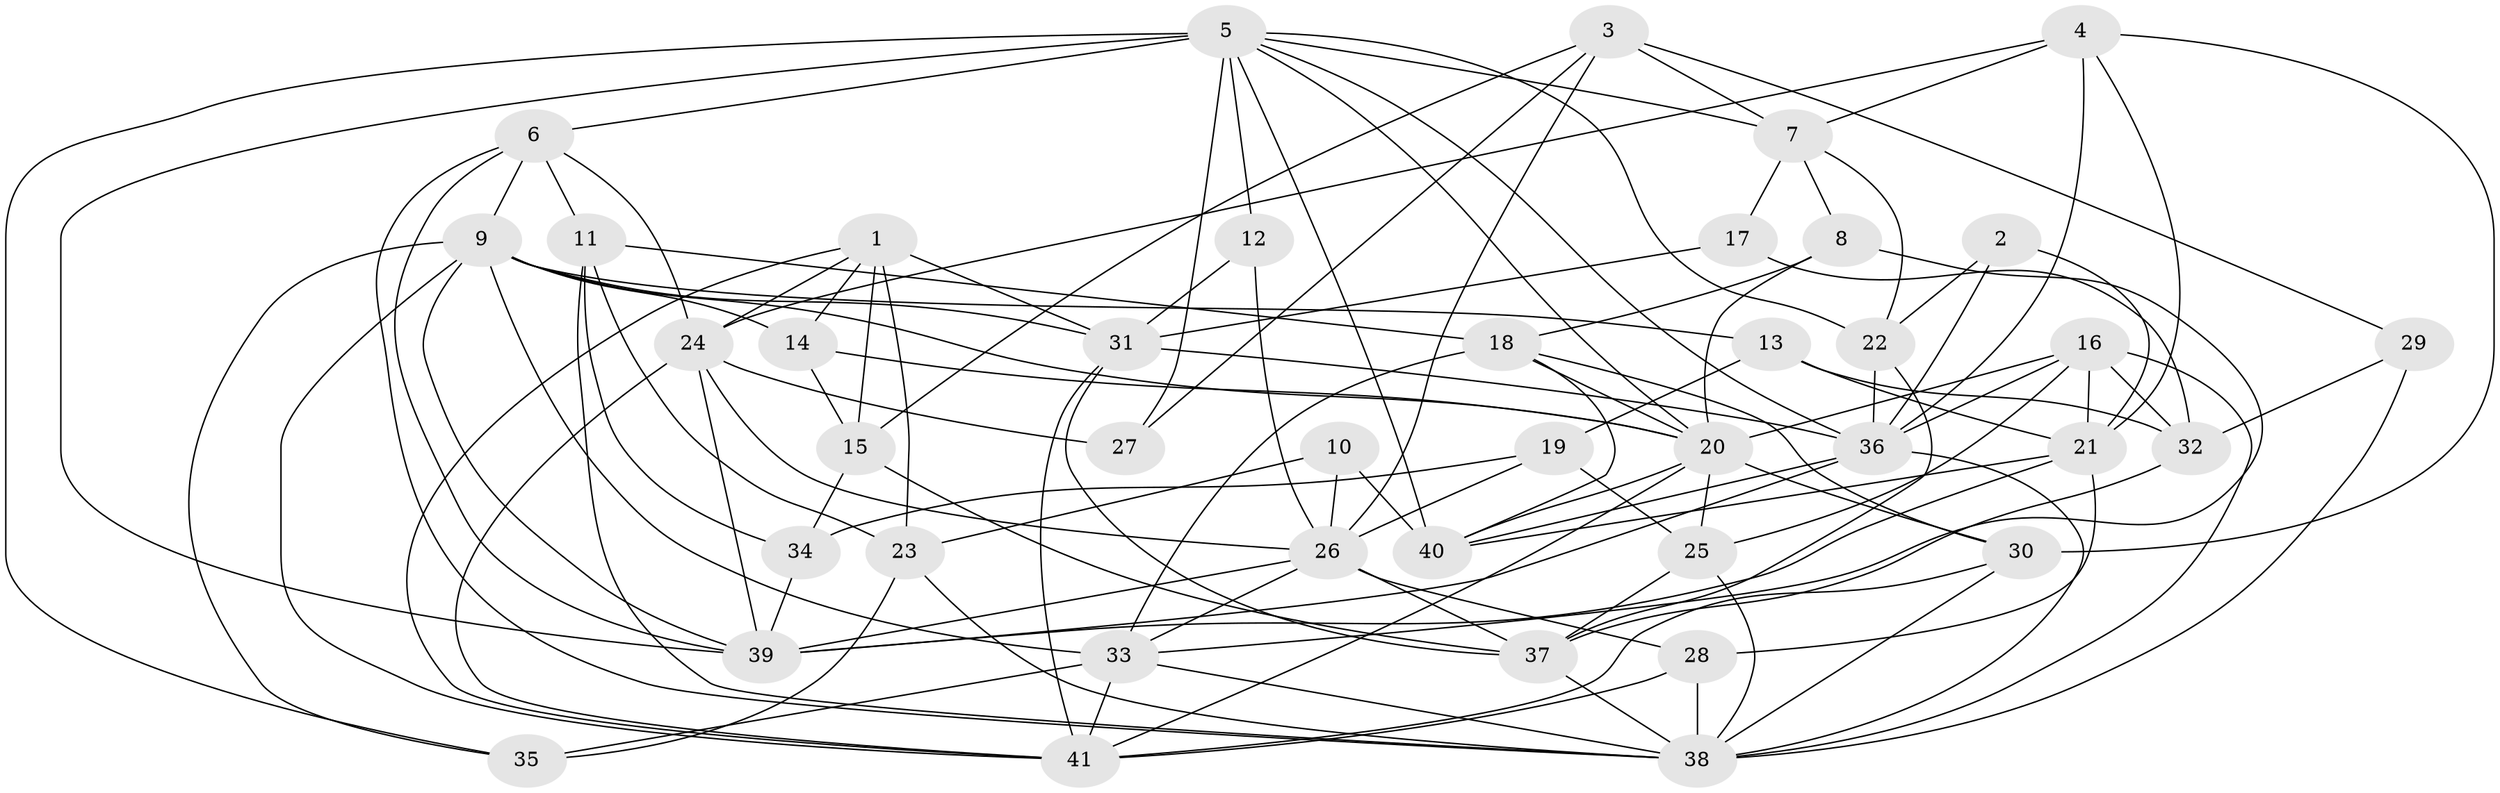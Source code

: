 // original degree distribution, {3: 0.2962962962962963, 5: 0.24691358024691357, 4: 0.20987654320987653, 6: 0.08641975308641975, 2: 0.12345679012345678, 7: 0.024691358024691357, 8: 0.012345679012345678}
// Generated by graph-tools (version 1.1) at 2025/50/03/09/25 03:50:08]
// undirected, 41 vertices, 118 edges
graph export_dot {
graph [start="1"]
  node [color=gray90,style=filled];
  1;
  2;
  3;
  4;
  5;
  6;
  7;
  8;
  9;
  10;
  11;
  12;
  13;
  14;
  15;
  16;
  17;
  18;
  19;
  20;
  21;
  22;
  23;
  24;
  25;
  26;
  27;
  28;
  29;
  30;
  31;
  32;
  33;
  34;
  35;
  36;
  37;
  38;
  39;
  40;
  41;
  1 -- 14 [weight=1.0];
  1 -- 15 [weight=2.0];
  1 -- 23 [weight=1.0];
  1 -- 24 [weight=1.0];
  1 -- 31 [weight=1.0];
  1 -- 41 [weight=1.0];
  2 -- 21 [weight=1.0];
  2 -- 22 [weight=1.0];
  2 -- 36 [weight=1.0];
  3 -- 7 [weight=1.0];
  3 -- 15 [weight=1.0];
  3 -- 26 [weight=1.0];
  3 -- 27 [weight=1.0];
  3 -- 29 [weight=1.0];
  4 -- 7 [weight=1.0];
  4 -- 21 [weight=1.0];
  4 -- 24 [weight=1.0];
  4 -- 30 [weight=1.0];
  4 -- 36 [weight=1.0];
  5 -- 6 [weight=1.0];
  5 -- 7 [weight=1.0];
  5 -- 12 [weight=1.0];
  5 -- 20 [weight=1.0];
  5 -- 22 [weight=1.0];
  5 -- 27 [weight=1.0];
  5 -- 35 [weight=1.0];
  5 -- 36 [weight=1.0];
  5 -- 39 [weight=1.0];
  5 -- 40 [weight=1.0];
  6 -- 9 [weight=1.0];
  6 -- 11 [weight=1.0];
  6 -- 24 [weight=1.0];
  6 -- 38 [weight=1.0];
  6 -- 39 [weight=1.0];
  7 -- 8 [weight=1.0];
  7 -- 17 [weight=1.0];
  7 -- 22 [weight=1.0];
  8 -- 18 [weight=1.0];
  8 -- 20 [weight=1.0];
  8 -- 33 [weight=1.0];
  9 -- 13 [weight=1.0];
  9 -- 14 [weight=1.0];
  9 -- 20 [weight=1.0];
  9 -- 31 [weight=1.0];
  9 -- 33 [weight=1.0];
  9 -- 35 [weight=1.0];
  9 -- 39 [weight=1.0];
  9 -- 41 [weight=1.0];
  10 -- 23 [weight=1.0];
  10 -- 26 [weight=1.0];
  10 -- 40 [weight=1.0];
  11 -- 18 [weight=1.0];
  11 -- 23 [weight=1.0];
  11 -- 34 [weight=1.0];
  11 -- 38 [weight=1.0];
  12 -- 26 [weight=1.0];
  12 -- 31 [weight=1.0];
  13 -- 19 [weight=1.0];
  13 -- 21 [weight=1.0];
  13 -- 32 [weight=1.0];
  14 -- 15 [weight=1.0];
  14 -- 20 [weight=1.0];
  15 -- 34 [weight=1.0];
  15 -- 37 [weight=1.0];
  16 -- 20 [weight=1.0];
  16 -- 21 [weight=1.0];
  16 -- 25 [weight=1.0];
  16 -- 32 [weight=1.0];
  16 -- 36 [weight=1.0];
  16 -- 38 [weight=1.0];
  17 -- 31 [weight=1.0];
  17 -- 32 [weight=1.0];
  18 -- 20 [weight=1.0];
  18 -- 30 [weight=1.0];
  18 -- 33 [weight=1.0];
  18 -- 40 [weight=1.0];
  19 -- 25 [weight=1.0];
  19 -- 26 [weight=1.0];
  19 -- 34 [weight=1.0];
  20 -- 25 [weight=1.0];
  20 -- 30 [weight=1.0];
  20 -- 40 [weight=1.0];
  20 -- 41 [weight=1.0];
  21 -- 28 [weight=1.0];
  21 -- 39 [weight=1.0];
  21 -- 40 [weight=1.0];
  22 -- 36 [weight=1.0];
  22 -- 37 [weight=1.0];
  23 -- 35 [weight=1.0];
  23 -- 38 [weight=1.0];
  24 -- 26 [weight=1.0];
  24 -- 27 [weight=1.0];
  24 -- 39 [weight=1.0];
  24 -- 41 [weight=1.0];
  25 -- 37 [weight=1.0];
  25 -- 38 [weight=1.0];
  26 -- 28 [weight=1.0];
  26 -- 33 [weight=1.0];
  26 -- 37 [weight=1.0];
  26 -- 39 [weight=1.0];
  28 -- 38 [weight=1.0];
  28 -- 41 [weight=1.0];
  29 -- 32 [weight=1.0];
  29 -- 38 [weight=1.0];
  30 -- 38 [weight=1.0];
  30 -- 41 [weight=1.0];
  31 -- 36 [weight=1.0];
  31 -- 37 [weight=2.0];
  31 -- 41 [weight=1.0];
  32 -- 37 [weight=1.0];
  33 -- 35 [weight=1.0];
  33 -- 38 [weight=1.0];
  33 -- 41 [weight=1.0];
  34 -- 39 [weight=1.0];
  36 -- 38 [weight=1.0];
  36 -- 39 [weight=1.0];
  36 -- 40 [weight=1.0];
  37 -- 38 [weight=1.0];
}
